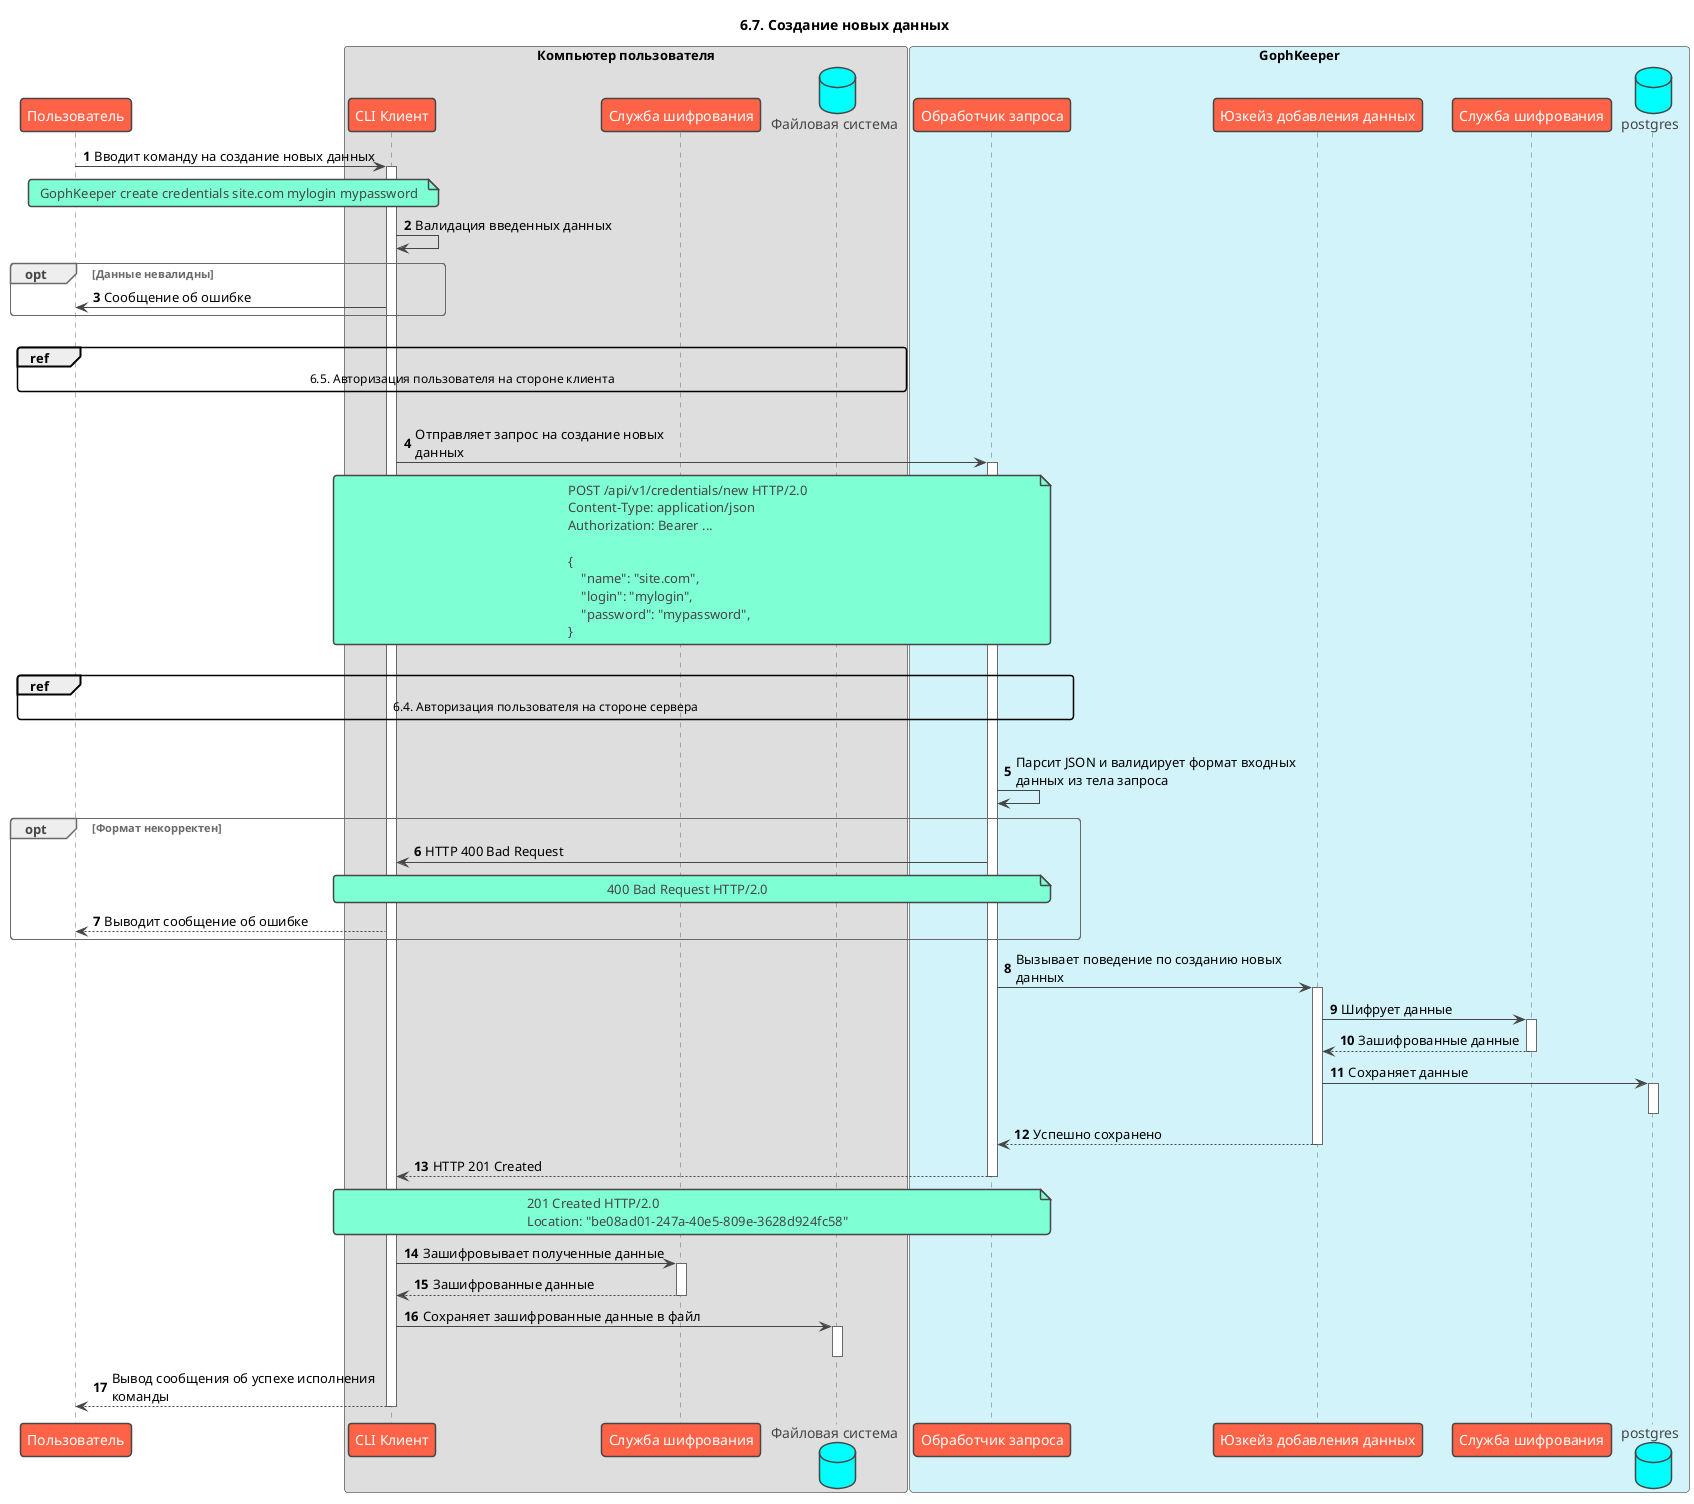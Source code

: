 @startuml
!theme vibrant
title: 6.7. Создание новых данных
skinparam maxMessageSize 300
autonumber

participant "Пользователь" as user
box "Компьютер пользователя" #DEDEDE
    participant "CLI Клиент" as client
    participant "Служба шифрования" as cli_crypto 
    database "Файловая система" as file
end box

box "GophKeeper" #d3f3fa
    participant "Обработчик запроса" as handler
    participant "Юзкейз добавления данных" as usecase
    participant "Служба шифрования" as crypto
    database "postgres" as db
end box

user -> client ++ : Вводит команду на создание новых данных
note over user, client
    GophKeeper create credentials site.com mylogin mypassword
end note

client -> client: Валидация введенных данных

opt Данные невалидны
    client -> user: Сообщение об ошибке
end

|||
ref over user, file
    6.5. Авторизация пользователя на стороне клиента
end
|||

client -> handler ++ : Отправляет запрос на создание новых данных
note over client, handler
    POST /api/v1/credentials/new HTTP/2.0
    Content-Type: application/json
    Authorization: Bearer ...
    
    {
        "name": "site.com",
        "login": "mylogin",
        "password": "mypassword",
    }
end note

|||
ref over user, handler
    6.4. Авторизация пользователя на стороне сервера
end
|||

handler -> handler: Парсит JSON и валидирует формат входных данных из тела запроса
opt Формат некорректен
    handler -> client: HTTP 400 Bad Request
    note over client, handler
        400 Bad Request HTTP/2.0
    end note
    client --> user: Выводит сообщение об ошибке
end

handler -> usecase ++ : Вызывает поведение по созданию новых данных
usecase -> crypto ++ : Шифрует данные
return Зашифрованные данные

usecase -> db : Сохраняет данные
activate db
deactivate db

return Успешно сохранено
return HTTP 201 Created
note over client, handler
    201 Created HTTP/2.0
    Location: "be08ad01-247a-40e5-809e-3628d924fc58"
end note

client -> cli_crypto ++ : Зашифровывает полученные данные
return Зашифрованные данные
client -> file: Сохраняет зашифрованные данные в файл
activate file
deactivate file 
return Вывод сообщения об успехе исполнения команды
@enduml